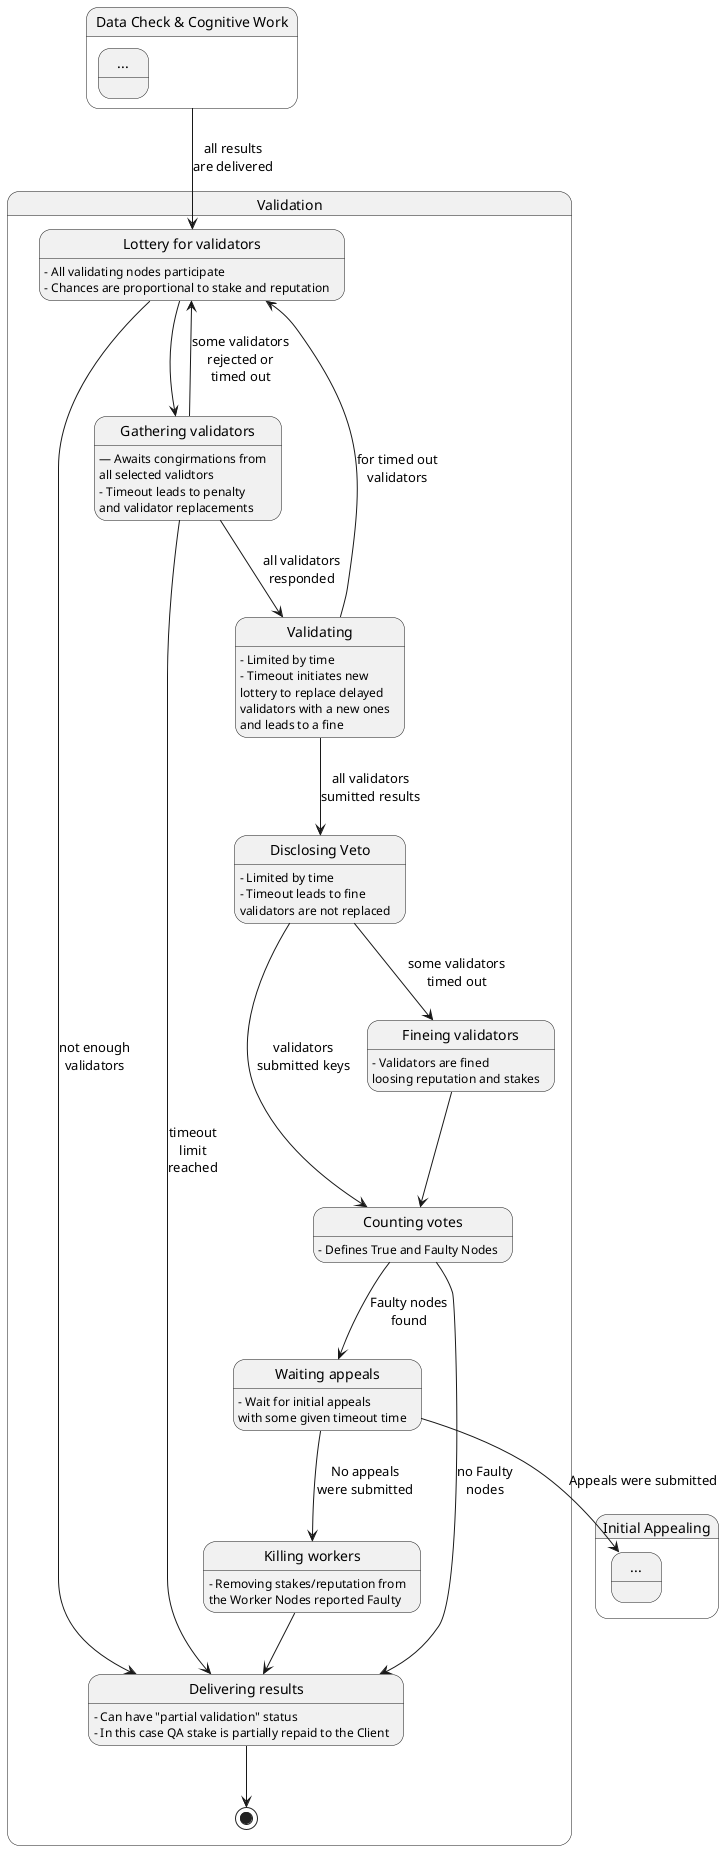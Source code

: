 @startuml
state "Data Check & Cognitive Work" as cognition {
  state "..." as prev
}

state "Validation" as validation {
  state "Lottery for validators" as lottery
  state "Gathering validators" as gathering
  state "Validating" as validating
  state "Disclosing Veto" as disclosing
  state "Counting votes" as counting
  state "Fineing validators" as fineing
  state "Waiting appeals" as waiting
  state "Killing workers" as killing
  state "Delivering results" as delivering

  lottery: – All validating nodes participate
  lottery: – Chances are proportional to stake and reputation

  gathering: — Awaits congirmations from
  gathering:   all selected validtors
  gathering: – Timeout leads to penalty
  gathering:   and validator replacements

  delivering: – Can have "partial validation" status
  delivering: – In this case QA stake is partially repaid to the Client

  validating: – Limited by time
  validating: – Timeout initiates new
  validating:   lottery to replace delayed
  validating:   validators with a new ones
  validating:   and leads to a fine

  disclosing: – Limited by time
  disclosing: – Timeout leads to fine
  disclosing:   validators are not replaced

  fineing: – Validators are fined
  fineing:   loosing reputation and stakes

  counting: – Defines True and Faulty Nodes

  waiting: – Wait for initial appeals
  waiting:   with some given timeout time
  
  killing: – Removing stakes/reputation from
  killing:   the Worker Nodes reported Faulty

  cognition --> lottery: all results\nare delivered
  lottery --> gathering
  lottery --> delivering: not enough\nvalidators
  gathering --> lottery: some validators\nrejected or\ntimed out
  gathering --> validating: all validators\nresponded
  gathering --> delivering: timeout\nlimit\nreached
  validating --> disclosing: all validators\nsumitted results
  validating --> lottery: for timed out\nvalidators
  disclosing --> counting: validators\nsubmitted keys
  disclosing --> fineing: some validators\ntimed out
  fineing --> counting
  counting --> delivering: no Faulty\nnodes
  counting --> waiting: Faulty nodes\nfound
  waiting --> killing: No appeals\nwere submitted
  killing --> delivering
  delivering --> [*]
}

state "Initial Appealing" as appealing {
  state "..." as more
}

waiting --> more: Appeals were submitted
@enduml
